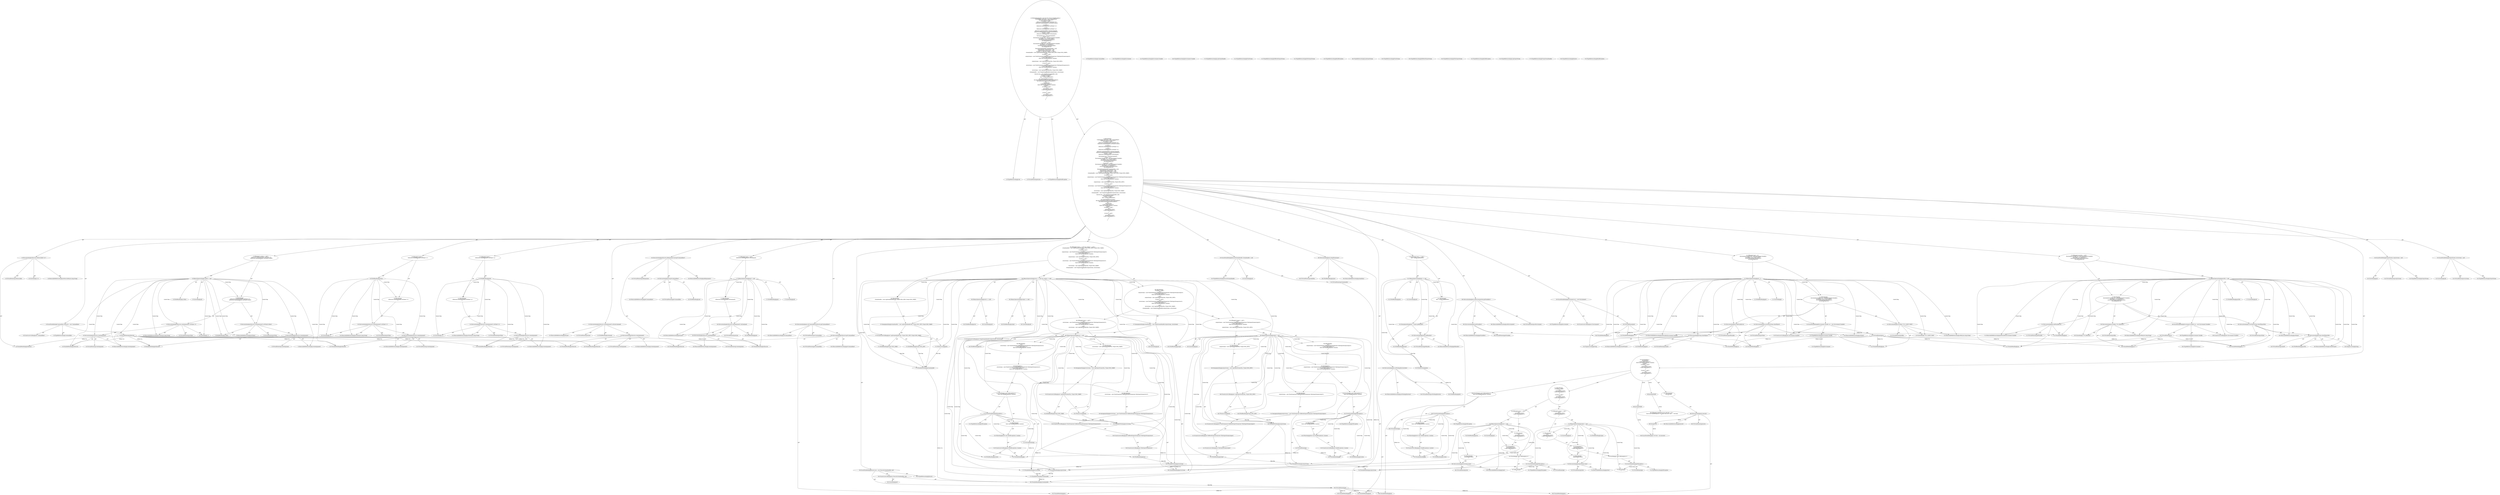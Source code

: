 digraph "execute#?" {
0 [label="2:CtTypeReferenceImpl@void" shape=ellipse]
1 [label="2:CtVirtualElement@execute" shape=ellipse]
2 [label="2:CtTypeReferenceImpl@BuildException" shape=ellipse]
3 [label="3:CtTypeReferenceImpl@Commandline" shape=ellipse]
4 [label="3:CtTypeReferenceImpl@Commandline" shape=ellipse]
5 [label="3:CtConstructorCallImpl@new Commandline()" shape=ellipse]
6 [label="3:CtVirtualElement@toExecute" shape=ellipse]
7 [label="3:CtLocalVariableImpl@Commandline toExecute = new Commandline()" shape=ellipse]
8 [label="4:CtExecutableReferenceImpl@setExecutable(java.lang.String)" shape=ellipse]
9 [label="4:CtVirtualElement@setExecutable" shape=ellipse]
10 [label="4:CtVariableReadImpl@toExecute" shape=ellipse]
11 [label="4:CtLiteralImpl@\"cvs\"" shape=ellipse]
12 [label="4:CtInvocationImpl@toExecute.setExecutable(\"cvs\")" shape=ellipse]
13 [label="5:CtFieldReadImpl@cvsRoot" shape=ellipse]
14 [label="5:CtLiteralImpl@null" shape=ellipse]
15 [label="5:CtBinaryOperatorImpl@cvsRoot != null" shape=ellipse]
16 [label="6:CtExecutableReferenceImpl@setValue(java.lang.String)" shape=ellipse]
17 [label="6:CtVirtualElement@setValue" shape=ellipse]
18 [label="6:CtExecutableReferenceImpl@createArgument()" shape=ellipse]
19 [label="6:CtVirtualElement@createArgument" shape=ellipse]
20 [label="6:CtVariableReadImpl@toExecute" shape=ellipse]
21 [label="6:CtInvocationImpl@toExecute.createArgument()" shape=ellipse]
22 [label="6:CtLiteralImpl@\"-d\"" shape=ellipse]
23 [label="6:CtInvocationImpl@toExecute.createArgument().setValue(\"-d\")" shape=ellipse]
24 [label="7:CtExecutableReferenceImpl@setValue()" shape=ellipse]
25 [label="7:CtVirtualElement@setValue" shape=ellipse]
26 [label="7:CtExecutableReferenceImpl@createArgument()" shape=ellipse]
27 [label="7:CtVirtualElement@createArgument" shape=ellipse]
28 [label="7:CtVariableReadImpl@toExecute" shape=ellipse]
29 [label="7:CtInvocationImpl@toExecute.createArgument()" shape=ellipse]
30 [label="7:CtFieldReadImpl@cvsRoot" shape=ellipse]
31 [label="7:CtInvocationImpl@toExecute.createArgument().setValue(cvsRoot)" shape=ellipse]
32 [label="5:CtBlockImpl@\{
    toExecute.createArgument().setValue(\"-d\");
    toExecute.createArgument().setValue(cvsRoot);
\}" shape=ellipse]
33 [label="5:CtIfImpl@if (cvsRoot != null) \{
    toExecute.createArgument().setValue(\"-d\");
    toExecute.createArgument().setValue(cvsRoot);
\}" shape=ellipse]
34 [label="9:CtFieldReadImpl@noexec" shape=ellipse]
35 [label="10:CtExecutableReferenceImpl@setValue(java.lang.String)" shape=ellipse]
36 [label="10:CtVirtualElement@setValue" shape=ellipse]
37 [label="10:CtExecutableReferenceImpl@createArgument()" shape=ellipse]
38 [label="10:CtVirtualElement@createArgument" shape=ellipse]
39 [label="10:CtVariableReadImpl@toExecute" shape=ellipse]
40 [label="10:CtInvocationImpl@toExecute.createArgument()" shape=ellipse]
41 [label="10:CtLiteralImpl@\"-n\"" shape=ellipse]
42 [label="10:CtInvocationImpl@toExecute.createArgument().setValue(\"-n\")" shape=ellipse]
43 [label="9:CtBlockImpl@\{
    toExecute.createArgument().setValue(\"-n\");
\}" shape=ellipse]
44 [label="9:CtIfImpl@if (noexec) \{
    toExecute.createArgument().setValue(\"-n\");
\}" shape=ellipse]
45 [label="12:CtFieldReadImpl@quiet" shape=ellipse]
46 [label="13:CtExecutableReferenceImpl@setValue(java.lang.String)" shape=ellipse]
47 [label="13:CtVirtualElement@setValue" shape=ellipse]
48 [label="13:CtExecutableReferenceImpl@createArgument()" shape=ellipse]
49 [label="13:CtVirtualElement@createArgument" shape=ellipse]
50 [label="13:CtVariableReadImpl@toExecute" shape=ellipse]
51 [label="13:CtInvocationImpl@toExecute.createArgument()" shape=ellipse]
52 [label="13:CtLiteralImpl@\"-q\"" shape=ellipse]
53 [label="13:CtInvocationImpl@toExecute.createArgument().setValue(\"-q\")" shape=ellipse]
54 [label="12:CtBlockImpl@\{
    toExecute.createArgument().setValue(\"-q\");
\}" shape=ellipse]
55 [label="12:CtIfImpl@if (quiet) \{
    toExecute.createArgument().setValue(\"-q\");
\}" shape=ellipse]
56 [label="15:CtExecutableReferenceImpl@setLine()" shape=ellipse]
57 [label="15:CtVirtualElement@setLine" shape=ellipse]
58 [label="15:CtExecutableReferenceImpl@createArgument()" shape=ellipse]
59 [label="15:CtVirtualElement@createArgument" shape=ellipse]
60 [label="15:CtVariableReadImpl@toExecute" shape=ellipse]
61 [label="15:CtInvocationImpl@toExecute.createArgument()" shape=ellipse]
62 [label="15:CtFieldReadImpl@command" shape=ellipse]
63 [label="15:CtInvocationImpl@toExecute.createArgument().setLine(command)" shape=ellipse]
64 [label="16:CtExecutableReferenceImpl@addArguments()" shape=ellipse]
65 [label="16:CtVirtualElement@addArguments" shape=ellipse]
66 [label="16:CtVariableReadImpl@toExecute" shape=ellipse]
67 [label="16:CtExecutableReferenceImpl@getCommandline()" shape=ellipse]
68 [label="16:CtVirtualElement@getCommandline" shape=ellipse]
69 [label="16:CtFieldReadImpl@cmd" shape=ellipse]
70 [label="16:CtInvocationImpl@cmd.getCommandline()" shape=ellipse]
71 [label="16:CtInvocationImpl@toExecute.addArguments(cmd.getCommandline())" shape=ellipse]
72 [label="17:CtFieldReadImpl@pack" shape=ellipse]
73 [label="17:CtLiteralImpl@null" shape=ellipse]
74 [label="17:CtBinaryOperatorImpl@pack != null" shape=ellipse]
75 [label="18:CtExecutableReferenceImpl@setLine()" shape=ellipse]
76 [label="18:CtVirtualElement@setLine" shape=ellipse]
77 [label="18:CtExecutableReferenceImpl@createArgument()" shape=ellipse]
78 [label="18:CtVirtualElement@createArgument" shape=ellipse]
79 [label="18:CtVariableReadImpl@toExecute" shape=ellipse]
80 [label="18:CtInvocationImpl@toExecute.createArgument()" shape=ellipse]
81 [label="18:CtFieldReadImpl@pack" shape=ellipse]
82 [label="18:CtInvocationImpl@toExecute.createArgument().setLine(pack)" shape=ellipse]
83 [label="17:CtBlockImpl@\{
    toExecute.createArgument().setLine(pack);
\}" shape=ellipse]
84 [label="17:CtIfImpl@if (pack != null) \{
    toExecute.createArgument().setLine(pack);
\}" shape=ellipse]
85 [label="20:CtTypeReferenceImpl@Environment" shape=ellipse]
86 [label="20:CtTypeReferenceImpl@Environment" shape=ellipse]
87 [label="20:CtConstructorCallImpl@new Environment()" shape=ellipse]
88 [label="20:CtVirtualElement@env" shape=ellipse]
89 [label="20:CtLocalVariableImpl@Environment env = new Environment()" shape=ellipse]
90 [label="21:CtFieldReadImpl@port" shape=ellipse]
91 [label="21:CtLiteralImpl@0" shape=ellipse]
92 [label="21:CtBinaryOperatorImpl@port > 0" shape=ellipse]
93 [label="22:CtTypeReferenceImpl@Environment.Variable" shape=ellipse]
94 [label="22:CtTypeReferenceImpl@Environment" shape=ellipse]
95 [label="22:CtTypeReferenceImpl@Environment.Variable" shape=ellipse]
96 [label="22:CtConstructorCallImpl@new Environment.Variable()" shape=ellipse]
97 [label="22:CtVirtualElement@var" shape=ellipse]
98 [label="22:CtLocalVariableImpl@Environment.Variable var = new Environment.Variable()" shape=ellipse]
99 [label="23:CtExecutableReferenceImpl@setKey(java.lang.String)" shape=ellipse]
100 [label="23:CtVirtualElement@setKey" shape=ellipse]
101 [label="23:CtVariableReadImpl@var" shape=ellipse]
102 [label="23:CtLiteralImpl@\"CVS_CLIENT_PORT\"" shape=ellipse]
103 [label="23:CtInvocationImpl@var.setKey(\"CVS_CLIENT_PORT\")" shape=ellipse]
104 [label="24:CtExecutableReferenceImpl@setValue()" shape=ellipse]
105 [label="24:CtVirtualElement@setValue" shape=ellipse]
106 [label="24:CtVariableReadImpl@var" shape=ellipse]
107 [label="24:CtExecutableReferenceImpl@valueOf(char[])" shape=ellipse]
108 [label="24:CtVirtualElement@valueOf" shape=ellipse]
109 [label="24:CtTypeAccessImpl@String" shape=ellipse]
110 [label="24:CtFieldReadImpl@port" shape=ellipse]
111 [label="24:CtInvocationImpl@String.valueOf(port)" shape=ellipse]
112 [label="24:CtInvocationImpl@var.setValue(String.valueOf(port))" shape=ellipse]
113 [label="25:CtExecutableReferenceImpl@addVariable(Environment.Variable)" shape=ellipse]
114 [label="25:CtVirtualElement@addVariable" shape=ellipse]
115 [label="25:CtVariableReadImpl@env" shape=ellipse]
116 [label="25:CtVariableReadImpl@var" shape=ellipse]
117 [label="25:CtInvocationImpl@env.addVariable(var)" shape=ellipse]
118 [label="21:CtBlockImpl@\{
    Environment.Variable var = new Environment.Variable();
    var.setKey(\"CVS_CLIENT_PORT\");
    var.setValue(String.valueOf(port));
    env.addVariable(var);
\}" shape=ellipse]
119 [label="21:CtIfImpl@if (port > 0) \{
    Environment.Variable var = new Environment.Variable();
    var.setKey(\"CVS_CLIENT_PORT\");
    var.setValue(String.valueOf(port));
    env.addVariable(var);
\}" shape=ellipse]
120 [label="27:CtFieldReadImpl@passFile" shape=ellipse]
121 [label="27:CtLiteralImpl@null" shape=ellipse]
122 [label="27:CtBinaryOperatorImpl@passFile != null" shape=ellipse]
123 [label="28:CtTypeReferenceImpl@Environment.Variable" shape=ellipse]
124 [label="28:CtTypeReferenceImpl@Environment" shape=ellipse]
125 [label="28:CtTypeReferenceImpl@Environment.Variable" shape=ellipse]
126 [label="28:CtConstructorCallImpl@new Environment.Variable()" shape=ellipse]
127 [label="28:CtVirtualElement@var" shape=ellipse]
128 [label="28:CtLocalVariableImpl@Environment.Variable var = new Environment.Variable()" shape=ellipse]
129 [label="29:CtExecutableReferenceImpl@setKey(java.lang.String)" shape=ellipse]
130 [label="29:CtVirtualElement@setKey" shape=ellipse]
131 [label="29:CtVariableReadImpl@var" shape=ellipse]
132 [label="29:CtLiteralImpl@\"CVS_PASSFILE\"" shape=ellipse]
133 [label="29:CtInvocationImpl@var.setKey(\"CVS_PASSFILE\")" shape=ellipse]
134 [label="30:CtExecutableReferenceImpl@setValue()" shape=ellipse]
135 [label="30:CtVirtualElement@setValue" shape=ellipse]
136 [label="30:CtVariableReadImpl@var" shape=ellipse]
137 [label="30:CtExecutableReferenceImpl@valueOf(char[])" shape=ellipse]
138 [label="30:CtVirtualElement@valueOf" shape=ellipse]
139 [label="30:CtTypeAccessImpl@String" shape=ellipse]
140 [label="30:CtFieldReadImpl@passFile" shape=ellipse]
141 [label="30:CtInvocationImpl@String.valueOf(passFile)" shape=ellipse]
142 [label="30:CtInvocationImpl@var.setValue(String.valueOf(passFile))" shape=ellipse]
143 [label="31:CtExecutableReferenceImpl@addVariable(Environment.Variable)" shape=ellipse]
144 [label="31:CtVirtualElement@addVariable" shape=ellipse]
145 [label="31:CtVariableReadImpl@env" shape=ellipse]
146 [label="31:CtVariableReadImpl@var" shape=ellipse]
147 [label="31:CtInvocationImpl@env.addVariable(var)" shape=ellipse]
148 [label="27:CtBlockImpl@\{
    Environment.Variable var = new Environment.Variable();
    var.setKey(\"CVS_PASSFILE\");
    var.setValue(String.valueOf(passFile));
    env.addVariable(var);
\}" shape=ellipse]
149 [label="27:CtIfImpl@if (passFile != null) \{
    Environment.Variable var = new Environment.Variable();
    var.setKey(\"CVS_PASSFILE\");
    var.setValue(String.valueOf(passFile));
    env.addVariable(var);
\}" shape=ellipse]
150 [label="33:CtTypeReferenceImpl@ExecuteStreamHandler" shape=ellipse]
151 [label="33:CtLiteralImpl@null" shape=ellipse]
152 [label="33:CtVirtualElement@streamhandler" shape=ellipse]
153 [label="33:CtLocalVariableImpl@ExecuteStreamHandler streamhandler = null" shape=ellipse]
154 [label="34:CtTypeReferenceImpl@OutputStream" shape=ellipse]
155 [label="34:CtLiteralImpl@null" shape=ellipse]
156 [label="34:CtVirtualElement@outputstream" shape=ellipse]
157 [label="34:CtLocalVariableImpl@OutputStream outputstream = null" shape=ellipse]
158 [label="35:CtTypeReferenceImpl@OutputStream" shape=ellipse]
159 [label="35:CtLiteralImpl@null" shape=ellipse]
160 [label="35:CtVirtualElement@errorstream" shape=ellipse]
161 [label="35:CtLocalVariableImpl@OutputStream errorstream = null" shape=ellipse]
162 [label="36:CtFieldReadImpl@error" shape=ellipse]
163 [label="36:CtLiteralImpl@null" shape=ellipse]
164 [label="36:CtBinaryOperatorImpl@(error == null)" shape=ellipse]
165 [label="36:CtFieldReadImpl@output" shape=ellipse]
166 [label="36:CtLiteralImpl@null" shape=ellipse]
167 [label="36:CtBinaryOperatorImpl@(output == null)" shape=ellipse]
168 [label="36:CtBinaryOperatorImpl@(error == null) && (output == null)" shape=ellipse]
169 [label="37:CtVariableWriteImpl@streamhandler" shape=ellipse]
170 [label="37:CtTypeReferenceImpl@LogStreamHandler" shape=ellipse]
171 [label="37:CtThisAccessImpl@this" shape=ellipse]
172 [label="37:CtFieldReadImpl@Project.MSG_INFO" shape=ellipse]
173 [label="37:CtFieldReadImpl@Project.MSG_WARN" shape=ellipse]
174 [label="37:CtConstructorCallImpl@new LogStreamHandler(this, Project.MSG_INFO, Project.MSG_WARN)" shape=ellipse]
175 [label="37:CtAssignmentImpl@streamhandler = new LogStreamHandler(this, Project.MSG_INFO, Project.MSG_WARN)" shape=ellipse]
176 [label="36:CtBlockImpl@\{
    streamhandler = new LogStreamHandler(this, Project.MSG_INFO, Project.MSG_WARN);
\}" shape=ellipse]
177 [label="39:CtFieldReadImpl@output" shape=ellipse]
178 [label="39:CtLiteralImpl@null" shape=ellipse]
179 [label="39:CtBinaryOperatorImpl@output != null" shape=ellipse]
180 [label="41:CtVariableWriteImpl@outputstream" shape=ellipse]
181 [label="41:CtTypeReferenceImpl@PrintStream" shape=ellipse]
182 [label="41:CtTypeReferenceImpl@BufferedOutputStream" shape=ellipse]
183 [label="41:CtTypeReferenceImpl@FileOutputStream" shape=ellipse]
184 [label="41:CtFieldReadImpl@output" shape=ellipse]
185 [label="41:CtConstructorCallImpl@new FileOutputStream(output)" shape=ellipse]
186 [label="41:CtConstructorCallImpl@new BufferedOutputStream(new FileOutputStream(output))" shape=ellipse]
187 [label="41:CtConstructorCallImpl@new PrintStream(new BufferedOutputStream(new FileOutputStream(output)))" shape=ellipse]
188 [label="41:CtAssignmentImpl@outputstream = new PrintStream(new BufferedOutputStream(new FileOutputStream(output)))" shape=ellipse]
189 [label="40:CtBlockImpl@\{
    outputstream = new PrintStream(new BufferedOutputStream(new FileOutputStream(output)));
\}" shape=ellipse]
190 [label="42:CtVirtualElement@e" shape=ellipse]
191 [label="42:CtTypeReferenceImpl@IOException" shape=ellipse]
192 [label="42:CtCatchVariableImpl@IOException e" shape=ellipse]
193 [label="43:CtTypeReferenceImpl@BuildException" shape=ellipse]
194 [label="43:CtVariableReadImpl@e" shape=ellipse]
195 [label="43:CtFieldReadImpl@location" shape=ellipse]
196 [label="43:CtConstructorCallImpl@new BuildException(e, location)" shape=ellipse]
197 [label="43:CtThrowImpl@throw new BuildException(e, location)" shape=ellipse]
198 [label="42:CtBlockImpl@\{
    throw new BuildException(e, location);
\}" shape=ellipse]
199 [label="42:CtCatchImpl@ catch (IOException e) \{
    throw new BuildException(e, location);
\}" shape=ellipse]
200 [label="40:CtTryImpl@try \{
    outputstream = new PrintStream(new BufferedOutputStream(new FileOutputStream(output)));
\} catch (IOException e) \{
    throw new BuildException(e, location);
\}" shape=ellipse]
201 [label="39:CtBlockImpl@\{
    try \{
        outputstream = new PrintStream(new BufferedOutputStream(new FileOutputStream(output)));
    \} catch (IOException e) \{
        throw new BuildException(e, location);
    \}
\}" shape=ellipse]
202 [label="46:CtVariableWriteImpl@outputstream" shape=ellipse]
203 [label="46:CtTypeReferenceImpl@LogOutputStream" shape=ellipse]
204 [label="46:CtThisAccessImpl@this" shape=ellipse]
205 [label="46:CtFieldReadImpl@Project.MSG_INFO" shape=ellipse]
206 [label="46:CtConstructorCallImpl@new LogOutputStream(this, Project.MSG_INFO)" shape=ellipse]
207 [label="46:CtAssignmentImpl@outputstream = new LogOutputStream(this, Project.MSG_INFO)" shape=ellipse]
208 [label="45:CtBlockImpl@\{
    outputstream = new LogOutputStream(this, Project.MSG_INFO);
\}" shape=ellipse]
209 [label="39:CtIfImpl@if (output != null) \{
    try \{
        outputstream = new PrintStream(new BufferedOutputStream(new FileOutputStream(output)));
    \} catch (IOException e) \{
        throw new BuildException(e, location);
    \}
\} else \{
    outputstream = new LogOutputStream(this, Project.MSG_INFO);
\}" shape=ellipse]
210 [label="48:CtFieldReadImpl@error" shape=ellipse]
211 [label="48:CtLiteralImpl@null" shape=ellipse]
212 [label="48:CtBinaryOperatorImpl@error != null" shape=ellipse]
213 [label="50:CtVariableWriteImpl@errorstream" shape=ellipse]
214 [label="50:CtTypeReferenceImpl@PrintStream" shape=ellipse]
215 [label="50:CtTypeReferenceImpl@BufferedOutputStream" shape=ellipse]
216 [label="50:CtTypeReferenceImpl@FileOutputStream" shape=ellipse]
217 [label="50:CtFieldReadImpl@error" shape=ellipse]
218 [label="50:CtConstructorCallImpl@new FileOutputStream(error)" shape=ellipse]
219 [label="50:CtConstructorCallImpl@new BufferedOutputStream(new FileOutputStream(error))" shape=ellipse]
220 [label="50:CtConstructorCallImpl@new PrintStream(new BufferedOutputStream(new FileOutputStream(error)))" shape=ellipse]
221 [label="50:CtAssignmentImpl@errorstream = new PrintStream(new BufferedOutputStream(new FileOutputStream(error)))" shape=ellipse]
222 [label="49:CtBlockImpl@\{
    errorstream = new PrintStream(new BufferedOutputStream(new FileOutputStream(error)));
\}" shape=ellipse]
223 [label="51:CtVirtualElement@e" shape=ellipse]
224 [label="51:CtTypeReferenceImpl@IOException" shape=ellipse]
225 [label="51:CtCatchVariableImpl@IOException e" shape=ellipse]
226 [label="52:CtTypeReferenceImpl@BuildException" shape=ellipse]
227 [label="52:CtVariableReadImpl@e" shape=ellipse]
228 [label="52:CtFieldReadImpl@location" shape=ellipse]
229 [label="52:CtConstructorCallImpl@new BuildException(e, location)" shape=ellipse]
230 [label="52:CtThrowImpl@throw new BuildException(e, location)" shape=ellipse]
231 [label="51:CtBlockImpl@\{
    throw new BuildException(e, location);
\}" shape=ellipse]
232 [label="51:CtCatchImpl@ catch (IOException e) \{
    throw new BuildException(e, location);
\}" shape=ellipse]
233 [label="49:CtTryImpl@try \{
    errorstream = new PrintStream(new BufferedOutputStream(new FileOutputStream(error)));
\} catch (IOException e) \{
    throw new BuildException(e, location);
\}" shape=ellipse]
234 [label="48:CtBlockImpl@\{
    try \{
        errorstream = new PrintStream(new BufferedOutputStream(new FileOutputStream(error)));
    \} catch (IOException e) \{
        throw new BuildException(e, location);
    \}
\}" shape=ellipse]
235 [label="55:CtVariableWriteImpl@errorstream" shape=ellipse]
236 [label="55:CtTypeReferenceImpl@LogOutputStream" shape=ellipse]
237 [label="55:CtThisAccessImpl@this" shape=ellipse]
238 [label="55:CtFieldReadImpl@Project.MSG_WARN" shape=ellipse]
239 [label="55:CtConstructorCallImpl@new LogOutputStream(this, Project.MSG_WARN)" shape=ellipse]
240 [label="55:CtAssignmentImpl@errorstream = new LogOutputStream(this, Project.MSG_WARN)" shape=ellipse]
241 [label="54:CtBlockImpl@\{
    errorstream = new LogOutputStream(this, Project.MSG_WARN);
\}" shape=ellipse]
242 [label="48:CtIfImpl@if (error != null) \{
    try \{
        errorstream = new PrintStream(new BufferedOutputStream(new FileOutputStream(error)));
    \} catch (IOException e) \{
        throw new BuildException(e, location);
    \}
\} else \{
    errorstream = new LogOutputStream(this, Project.MSG_WARN);
\}" shape=ellipse]
243 [label="57:CtVariableWriteImpl@streamhandler" shape=ellipse]
244 [label="57:CtTypeReferenceImpl@PumpStreamHandler" shape=ellipse]
245 [label="57:CtVariableReadImpl@outputstream" shape=ellipse]
246 [label="57:CtVariableReadImpl@errorstream" shape=ellipse]
247 [label="57:CtConstructorCallImpl@new PumpStreamHandler(outputstream, errorstream)" shape=ellipse]
248 [label="57:CtAssignmentImpl@streamhandler = new PumpStreamHandler(outputstream, errorstream)" shape=ellipse]
249 [label="38:CtBlockImpl@\{
    if (output != null) \{
        try \{
            outputstream = new PrintStream(new BufferedOutputStream(new FileOutputStream(output)));
        \} catch (IOException e) \{
            throw new BuildException(e, location);
        \}
    \} else \{
        outputstream = new LogOutputStream(this, Project.MSG_INFO);
    \}
    if (error != null) \{
        try \{
            errorstream = new PrintStream(new BufferedOutputStream(new FileOutputStream(error)));
        \} catch (IOException e) \{
            throw new BuildException(e, location);
        \}
    \} else \{
        errorstream = new LogOutputStream(this, Project.MSG_WARN);
    \}
    streamhandler = new PumpStreamHandler(outputstream, errorstream);
\}" shape=ellipse]
250 [label="36:CtIfImpl@if ((error == null) && (output == null)) \{
    streamhandler = new LogStreamHandler(this, Project.MSG_INFO, Project.MSG_WARN);
\} else \{
    if (output != null) \{
        try \{
            outputstream = new PrintStream(new BufferedOutputStream(new FileOutputStream(output)));
        \} catch (IOException e) \{
            throw new BuildException(e, location);
        \}
    \} else \{
        outputstream = new LogOutputStream(this, Project.MSG_INFO);
    \}
    if (error != null) \{
        try \{
            errorstream = new PrintStream(new BufferedOutputStream(new FileOutputStream(error)));
        \} catch (IOException e) \{
            throw new BuildException(e, location);
        \}
    \} else \{
        errorstream = new LogOutputStream(this, Project.MSG_WARN);
    \}
    streamhandler = new PumpStreamHandler(outputstream, errorstream);
\}" shape=ellipse]
251 [label="59:CtTypeReferenceImpl@Execute" shape=ellipse]
252 [label="59:CtTypeReferenceImpl@Execute" shape=ellipse]
253 [label="59:CtVariableReadImpl@streamhandler" shape=ellipse]
254 [label="59:CtLiteralImpl@null" shape=ellipse]
255 [label="59:CtConstructorCallImpl@new Execute(streamhandler, null)" shape=ellipse]
256 [label="59:CtVirtualElement@exe" shape=ellipse]
257 [label="59:CtLocalVariableImpl@Execute exe = new Execute(streamhandler, null)" shape=ellipse]
258 [label="60:CtExecutableReferenceImpl@setAntRun()" shape=ellipse]
259 [label="60:CtVirtualElement@setAntRun" shape=ellipse]
260 [label="60:CtVariableReadImpl@exe" shape=ellipse]
261 [label="60:CtFieldReadImpl@project" shape=ellipse]
262 [label="60:CtInvocationImpl@exe.setAntRun(project)" shape=ellipse]
263 [label="61:CtFieldReadImpl@dest" shape=ellipse]
264 [label="61:CtLiteralImpl@null" shape=ellipse]
265 [label="61:CtBinaryOperatorImpl@dest == null" shape=ellipse]
266 [label="62:CtFieldWriteImpl@dest" shape=ellipse]
267 [label="62:CtExecutableReferenceImpl@getBaseDir()" shape=ellipse]
268 [label="62:CtVirtualElement@getBaseDir" shape=ellipse]
269 [label="62:CtFieldReadImpl@project" shape=ellipse]
270 [label="62:CtInvocationImpl@project.getBaseDir()" shape=ellipse]
271 [label="62:CtAssignmentImpl@dest = project.getBaseDir()" shape=ellipse]
272 [label="61:CtBlockImpl@\{
    dest = project.getBaseDir();
\}" shape=ellipse]
273 [label="61:CtIfImpl@if (dest == null) \{
    dest = project.getBaseDir();
\}" shape=ellipse]
274 [label="64:CtExecutableReferenceImpl@setWorkingDirectory()" shape=ellipse]
275 [label="64:CtVirtualElement@setWorkingDirectory" shape=ellipse]
276 [label="64:CtVariableReadImpl@exe" shape=ellipse]
277 [label="64:CtFieldReadImpl@dest" shape=ellipse]
278 [label="64:CtInvocationImpl@exe.setWorkingDirectory(dest)" shape=ellipse]
279 [label="65:CtExecutableReferenceImpl@setCommandline()" shape=ellipse]
280 [label="65:CtVirtualElement@setCommandline" shape=ellipse]
281 [label="65:CtVariableReadImpl@exe" shape=ellipse]
282 [label="65:CtExecutableReferenceImpl@getCommandline()" shape=ellipse]
283 [label="65:CtVirtualElement@getCommandline" shape=ellipse]
284 [label="65:CtVariableReadImpl@toExecute" shape=ellipse]
285 [label="65:CtInvocationImpl@toExecute.getCommandline()" shape=ellipse]
286 [label="65:CtInvocationImpl@exe.setCommandline(toExecute.getCommandline())" shape=ellipse]
287 [label="66:CtExecutableReferenceImpl@setEnvironment()" shape=ellipse]
288 [label="66:CtVirtualElement@setEnvironment" shape=ellipse]
289 [label="66:CtVariableReadImpl@exe" shape=ellipse]
290 [label="66:CtExecutableReferenceImpl@getVariables()" shape=ellipse]
291 [label="66:CtVirtualElement@getVariables" shape=ellipse]
292 [label="66:CtVariableReadImpl@env" shape=ellipse]
293 [label="66:CtInvocationImpl@env.getVariables()" shape=ellipse]
294 [label="66:CtInvocationImpl@exe.setEnvironment(env.getVariables())" shape=ellipse]
295 [label="68:CtExecutableReferenceImpl@execute()" shape=ellipse]
296 [label="68:CtVirtualElement@execute" shape=ellipse]
297 [label="68:CtVariableReadImpl@exe" shape=ellipse]
298 [label="68:CtInvocationImpl@exe.execute()" shape=ellipse]
299 [label="67:CtBlockImpl@\{
    exe.execute();
\}" shape=ellipse]
300 [label="69:CtVirtualElement@e" shape=ellipse]
301 [label="69:CtTypeReferenceImpl@IOException" shape=ellipse]
302 [label="69:CtCatchVariableImpl@IOException e" shape=ellipse]
303 [label="70:CtTypeReferenceImpl@BuildException" shape=ellipse]
304 [label="70:CtVariableReadImpl@e" shape=ellipse]
305 [label="70:CtFieldReadImpl@location" shape=ellipse]
306 [label="70:CtConstructorCallImpl@new BuildException(e, location)" shape=ellipse]
307 [label="70:CtThrowImpl@throw new BuildException(e, location)" shape=ellipse]
308 [label="69:CtBlockImpl@\{
    throw new BuildException(e, location);
\}" shape=ellipse]
309 [label="69:CtCatchImpl@ catch (IOException e) \{
    throw new BuildException(e, location);
\}" shape=ellipse]
310 [label="72:CtFieldReadImpl@output" shape=ellipse]
311 [label="72:CtLiteralImpl@null" shape=ellipse]
312 [label="72:CtBinaryOperatorImpl@output != null" shape=ellipse]
313 [label="74:CtExecutableReferenceImpl@close()" shape=ellipse]
314 [label="74:CtVirtualElement@close" shape=ellipse]
315 [label="74:CtVariableReadImpl@outputstream" shape=ellipse]
316 [label="74:CtInvocationImpl@outputstream.close()" shape=ellipse]
317 [label="73:CtBlockImpl@\{
    outputstream.close();
\}" shape=ellipse]
318 [label="75:CtVirtualElement@e" shape=ellipse]
319 [label="75:CtTypeReferenceImpl@IOException" shape=ellipse]
320 [label="75:CtCatchVariableImpl@IOException e" shape=ellipse]
321 [label="75:CtBlockImpl@\{
\}" shape=ellipse]
322 [label="75:CtCatchImpl@ catch (IOException e) \{
\}" shape=ellipse]
323 [label="73:CtTryImpl@try \{
    outputstream.close();
\} catch (IOException e) \{
\}" shape=ellipse]
324 [label="72:CtBlockImpl@\{
    try \{
        outputstream.close();
    \} catch (IOException e) \{
    \}
\}" shape=ellipse]
325 [label="72:CtIfImpl@if (output != null) \{
    try \{
        outputstream.close();
    \} catch (IOException e) \{
    \}
\}" shape=ellipse]
326 [label="78:CtFieldReadImpl@error" shape=ellipse]
327 [label="78:CtLiteralImpl@null" shape=ellipse]
328 [label="78:CtBinaryOperatorImpl@error != null" shape=ellipse]
329 [label="80:CtExecutableReferenceImpl@close()" shape=ellipse]
330 [label="80:CtVirtualElement@close" shape=ellipse]
331 [label="80:CtVariableReadImpl@errorstream" shape=ellipse]
332 [label="80:CtInvocationImpl@errorstream.close()" shape=ellipse]
333 [label="79:CtBlockImpl@\{
    errorstream.close();
\}" shape=ellipse]
334 [label="81:CtVirtualElement@e" shape=ellipse]
335 [label="81:CtTypeReferenceImpl@IOException" shape=ellipse]
336 [label="81:CtCatchVariableImpl@IOException e" shape=ellipse]
337 [label="81:CtBlockImpl@\{
\}" shape=ellipse]
338 [label="81:CtCatchImpl@ catch (IOException e) \{
\}" shape=ellipse]
339 [label="79:CtTryImpl@try \{
    errorstream.close();
\} catch (IOException e) \{
\}" shape=ellipse]
340 [label="78:CtBlockImpl@\{
    try \{
        errorstream.close();
    \} catch (IOException e) \{
    \}
\}" shape=ellipse]
341 [label="78:CtIfImpl@if (error != null) \{
    try \{
        errorstream.close();
    \} catch (IOException e) \{
    \}
\}" shape=ellipse]
342 [label="71:CtBlockImpl@\{
    if (output != null) \{
        try \{
            outputstream.close();
        \} catch (IOException e) \{
        \}
    \}
    if (error != null) \{
        try \{
            errorstream.close();
        \} catch (IOException e) \{
        \}
    \}
\}" shape=ellipse]
343 [label="67:CtTryImpl@try \{
    exe.execute();
\} catch (IOException e) \{
    throw new BuildException(e, location);
\} finally \{
    if (output != null) \{
        try \{
            outputstream.close();
        \} catch (IOException e) \{
        \}
    \}
    if (error != null) \{
        try \{
            errorstream.close();
        \} catch (IOException e) \{
        \}
    \}
\}" shape=ellipse]
344 [label="2:CtBlockImpl@\{
    Commandline toExecute = new Commandline();
    toExecute.setExecutable(\"cvs\");
    if (cvsRoot != null) \{
        toExecute.createArgument().setValue(\"-d\");
        toExecute.createArgument().setValue(cvsRoot);
    \}
    if (noexec) \{
        toExecute.createArgument().setValue(\"-n\");
    \}
    if (quiet) \{
        toExecute.createArgument().setValue(\"-q\");
    \}
    toExecute.createArgument().setLine(command);
    toExecute.addArguments(cmd.getCommandline());
    if (pack != null) \{
        toExecute.createArgument().setLine(pack);
    \}
    Environment env = new Environment();
    if (port > 0) \{
        Environment.Variable var = new Environment.Variable();
        var.setKey(\"CVS_CLIENT_PORT\");
        var.setValue(String.valueOf(port));
        env.addVariable(var);
    \}
    if (passFile != null) \{
        Environment.Variable var = new Environment.Variable();
        var.setKey(\"CVS_PASSFILE\");
        var.setValue(String.valueOf(passFile));
        env.addVariable(var);
    \}
    ExecuteStreamHandler streamhandler = null;
    OutputStream outputstream = null;
    OutputStream errorstream = null;
    if ((error == null) && (output == null)) \{
        streamhandler = new LogStreamHandler(this, Project.MSG_INFO, Project.MSG_WARN);
    \} else \{
        if (output != null) \{
            try \{
                outputstream = new PrintStream(new BufferedOutputStream(new FileOutputStream(output)));
            \} catch (IOException e) \{
                throw new BuildException(e, location);
            \}
        \} else \{
            outputstream = new LogOutputStream(this, Project.MSG_INFO);
        \}
        if (error != null) \{
            try \{
                errorstream = new PrintStream(new BufferedOutputStream(new FileOutputStream(error)));
            \} catch (IOException e) \{
                throw new BuildException(e, location);
            \}
        \} else \{
            errorstream = new LogOutputStream(this, Project.MSG_WARN);
        \}
        streamhandler = new PumpStreamHandler(outputstream, errorstream);
    \}
    Execute exe = new Execute(streamhandler, null);
    exe.setAntRun(project);
    if (dest == null) \{
        dest = project.getBaseDir();
    \}
    exe.setWorkingDirectory(dest);
    exe.setCommandline(toExecute.getCommandline());
    exe.setEnvironment(env.getVariables());
    try \{
        exe.execute();
    \} catch (IOException e) \{
        throw new BuildException(e, location);
    \} finally \{
        if (output != null) \{
            try \{
                outputstream.close();
            \} catch (IOException e) \{
            \}
        \}
        if (error != null) \{
            try \{
                errorstream.close();
            \} catch (IOException e) \{
            \}
        \}
    \}
\}" shape=ellipse]
345 [label="2:CtMethodImpl@public void execute() throws BuildException \{
    Commandline toExecute = new Commandline();
    toExecute.setExecutable(\"cvs\");
    if (cvsRoot != null) \{
        toExecute.createArgument().setValue(\"-d\");
        toExecute.createArgument().setValue(cvsRoot);
    \}
    if (noexec) \{
        toExecute.createArgument().setValue(\"-n\");
    \}
    if (quiet) \{
        toExecute.createArgument().setValue(\"-q\");
    \}
    toExecute.createArgument().setLine(command);
    toExecute.addArguments(cmd.getCommandline());
    if (pack != null) \{
        toExecute.createArgument().setLine(pack);
    \}
    Environment env = new Environment();
    if (port > 0) \{
        Environment.Variable var = new Environment.Variable();
        var.setKey(\"CVS_CLIENT_PORT\");
        var.setValue(String.valueOf(port));
        env.addVariable(var);
    \}
    if (passFile != null) \{
        Environment.Variable var = new Environment.Variable();
        var.setKey(\"CVS_PASSFILE\");
        var.setValue(String.valueOf(passFile));
        env.addVariable(var);
    \}
    ExecuteStreamHandler streamhandler = null;
    OutputStream outputstream = null;
    OutputStream errorstream = null;
    if ((error == null) && (output == null)) \{
        streamhandler = new LogStreamHandler(this, Project.MSG_INFO, Project.MSG_WARN);
    \} else \{
        if (output != null) \{
            try \{
                outputstream = new PrintStream(new BufferedOutputStream(new FileOutputStream(output)));
            \} catch (IOException e) \{
                throw new BuildException(e, location);
            \}
        \} else \{
            outputstream = new LogOutputStream(this, Project.MSG_INFO);
        \}
        if (error != null) \{
            try \{
                errorstream = new PrintStream(new BufferedOutputStream(new FileOutputStream(error)));
            \} catch (IOException e) \{
                throw new BuildException(e, location);
            \}
        \} else \{
            errorstream = new LogOutputStream(this, Project.MSG_WARN);
        \}
        streamhandler = new PumpStreamHandler(outputstream, errorstream);
    \}
    Execute exe = new Execute(streamhandler, null);
    exe.setAntRun(project);
    if (dest == null) \{
        dest = project.getBaseDir();
    \}
    exe.setWorkingDirectory(dest);
    exe.setCommandline(toExecute.getCommandline());
    exe.setEnvironment(env.getVariables());
    try \{
        exe.execute();
    \} catch (IOException e) \{
        throw new BuildException(e, location);
    \} finally \{
        if (output != null) \{
            try \{
                outputstream.close();
            \} catch (IOException e) \{
            \}
        \}
        if (error != null) \{
            try \{
                errorstream.close();
            \} catch (IOException e) \{
            \}
        \}
    \}
\}" shape=ellipse]
346 [label="68:Insert@INSERT" shape=ellipse]
347 [label="68:CtLocalVariableImpl@int retCode = exe.execute()" shape=ellipse]
348 [label="69:Insert@INSERT" shape=ellipse]
349 [label="69:CtIfImpl@if (failOnError && (retCode != 0)) \{
    throw new BuildException(\"cvs exited with error code \" + retCode);
\}" shape=ellipse]
350 [label="68:Move@MOVE" shape=ellipse]
6 -> 10 [label="Define-Use"];
6 -> 20 [label="Define-Use"];
6 -> 28 [label="Define-Use"];
6 -> 39 [label="Define-Use"];
6 -> 50 [label="Define-Use"];
6 -> 60 [label="Define-Use"];
6 -> 66 [label="Define-Use"];
6 -> 79 [label="Define-Use"];
6 -> 284 [label="Define-Use"];
7 -> 6 [label="AST"];
7 -> 3 [label="AST"];
7 -> 5 [label="AST"];
12 -> 9 [label="AST"];
12 -> 10 [label="AST"];
12 -> 8 [label="AST"];
12 -> 11 [label="AST"];
15 -> 13 [label="AST"];
15 -> 14 [label="AST"];
15 -> 32 [label="Control Dep"];
15 -> 23 [label="Control Dep"];
15 -> 16 [label="Control Dep"];
15 -> 21 [label="Control Dep"];
15 -> 18 [label="Control Dep"];
15 -> 20 [label="Control Dep"];
15 -> 22 [label="Control Dep"];
15 -> 31 [label="Control Dep"];
15 -> 24 [label="Control Dep"];
15 -> 29 [label="Control Dep"];
15 -> 26 [label="Control Dep"];
15 -> 28 [label="Control Dep"];
15 -> 30 [label="Control Dep"];
21 -> 19 [label="AST"];
21 -> 20 [label="AST"];
21 -> 18 [label="AST"];
23 -> 17 [label="AST"];
23 -> 21 [label="AST"];
23 -> 16 [label="AST"];
23 -> 22 [label="AST"];
29 -> 27 [label="AST"];
29 -> 28 [label="AST"];
29 -> 26 [label="AST"];
31 -> 25 [label="AST"];
31 -> 29 [label="AST"];
31 -> 24 [label="AST"];
31 -> 30 [label="AST"];
32 -> 23 [label="AST"];
32 -> 31 [label="AST"];
33 -> 15 [label="AST"];
33 -> 32 [label="AST"];
34 -> 43 [label="Control Dep"];
34 -> 42 [label="Control Dep"];
34 -> 35 [label="Control Dep"];
34 -> 40 [label="Control Dep"];
34 -> 37 [label="Control Dep"];
34 -> 39 [label="Control Dep"];
34 -> 41 [label="Control Dep"];
40 -> 38 [label="AST"];
40 -> 39 [label="AST"];
40 -> 37 [label="AST"];
42 -> 36 [label="AST"];
42 -> 40 [label="AST"];
42 -> 35 [label="AST"];
42 -> 41 [label="AST"];
43 -> 42 [label="AST"];
44 -> 34 [label="AST"];
44 -> 43 [label="AST"];
45 -> 54 [label="Control Dep"];
45 -> 53 [label="Control Dep"];
45 -> 46 [label="Control Dep"];
45 -> 51 [label="Control Dep"];
45 -> 48 [label="Control Dep"];
45 -> 50 [label="Control Dep"];
45 -> 52 [label="Control Dep"];
51 -> 49 [label="AST"];
51 -> 50 [label="AST"];
51 -> 48 [label="AST"];
53 -> 47 [label="AST"];
53 -> 51 [label="AST"];
53 -> 46 [label="AST"];
53 -> 52 [label="AST"];
54 -> 53 [label="AST"];
55 -> 45 [label="AST"];
55 -> 54 [label="AST"];
61 -> 59 [label="AST"];
61 -> 60 [label="AST"];
61 -> 58 [label="AST"];
63 -> 57 [label="AST"];
63 -> 61 [label="AST"];
63 -> 56 [label="AST"];
63 -> 62 [label="AST"];
70 -> 68 [label="AST"];
70 -> 69 [label="AST"];
70 -> 67 [label="AST"];
71 -> 65 [label="AST"];
71 -> 66 [label="AST"];
71 -> 64 [label="AST"];
71 -> 70 [label="AST"];
74 -> 72 [label="AST"];
74 -> 73 [label="AST"];
74 -> 83 [label="Control Dep"];
74 -> 82 [label="Control Dep"];
74 -> 75 [label="Control Dep"];
74 -> 80 [label="Control Dep"];
74 -> 77 [label="Control Dep"];
74 -> 79 [label="Control Dep"];
74 -> 81 [label="Control Dep"];
80 -> 78 [label="AST"];
80 -> 79 [label="AST"];
80 -> 77 [label="AST"];
82 -> 76 [label="AST"];
82 -> 80 [label="AST"];
82 -> 75 [label="AST"];
82 -> 81 [label="AST"];
83 -> 82 [label="AST"];
84 -> 74 [label="AST"];
84 -> 83 [label="AST"];
88 -> 115 [label="Define-Use"];
88 -> 145 [label="Define-Use"];
88 -> 292 [label="Define-Use"];
89 -> 88 [label="AST"];
89 -> 85 [label="AST"];
89 -> 87 [label="AST"];
92 -> 90 [label="AST"];
92 -> 91 [label="AST"];
92 -> 118 [label="Control Dep"];
92 -> 98 [label="Control Dep"];
92 -> 96 [label="Control Dep"];
92 -> 103 [label="Control Dep"];
92 -> 99 [label="Control Dep"];
92 -> 101 [label="Control Dep"];
92 -> 102 [label="Control Dep"];
92 -> 112 [label="Control Dep"];
92 -> 104 [label="Control Dep"];
92 -> 106 [label="Control Dep"];
92 -> 111 [label="Control Dep"];
92 -> 107 [label="Control Dep"];
92 -> 109 [label="Control Dep"];
92 -> 110 [label="Control Dep"];
92 -> 117 [label="Control Dep"];
92 -> 113 [label="Control Dep"];
92 -> 115 [label="Control Dep"];
92 -> 116 [label="Control Dep"];
93 -> 94 [label="AST"];
97 -> 101 [label="Define-Use"];
97 -> 106 [label="Define-Use"];
97 -> 116 [label="Define-Use"];
97 -> 131 [label="Define-Use"];
97 -> 136 [label="Define-Use"];
97 -> 146 [label="Define-Use"];
98 -> 97 [label="AST"];
98 -> 93 [label="AST"];
98 -> 96 [label="AST"];
103 -> 100 [label="AST"];
103 -> 101 [label="AST"];
103 -> 99 [label="AST"];
103 -> 102 [label="AST"];
111 -> 108 [label="AST"];
111 -> 109 [label="AST"];
111 -> 107 [label="AST"];
111 -> 110 [label="AST"];
112 -> 105 [label="AST"];
112 -> 106 [label="AST"];
112 -> 104 [label="AST"];
112 -> 111 [label="AST"];
117 -> 114 [label="AST"];
117 -> 115 [label="AST"];
117 -> 113 [label="AST"];
117 -> 116 [label="AST"];
118 -> 98 [label="AST"];
118 -> 103 [label="AST"];
118 -> 112 [label="AST"];
118 -> 117 [label="AST"];
119 -> 92 [label="AST"];
119 -> 118 [label="AST"];
122 -> 120 [label="AST"];
122 -> 121 [label="AST"];
122 -> 148 [label="Control Dep"];
122 -> 128 [label="Control Dep"];
122 -> 126 [label="Control Dep"];
122 -> 133 [label="Control Dep"];
122 -> 129 [label="Control Dep"];
122 -> 131 [label="Control Dep"];
122 -> 132 [label="Control Dep"];
122 -> 142 [label="Control Dep"];
122 -> 134 [label="Control Dep"];
122 -> 136 [label="Control Dep"];
122 -> 141 [label="Control Dep"];
122 -> 137 [label="Control Dep"];
122 -> 139 [label="Control Dep"];
122 -> 140 [label="Control Dep"];
122 -> 147 [label="Control Dep"];
122 -> 143 [label="Control Dep"];
122 -> 145 [label="Control Dep"];
122 -> 146 [label="Control Dep"];
123 -> 124 [label="AST"];
127 -> 131 [label="Define-Use"];
127 -> 136 [label="Define-Use"];
127 -> 146 [label="Define-Use"];
128 -> 127 [label="AST"];
128 -> 123 [label="AST"];
128 -> 126 [label="AST"];
133 -> 130 [label="AST"];
133 -> 131 [label="AST"];
133 -> 129 [label="AST"];
133 -> 132 [label="AST"];
141 -> 138 [label="AST"];
141 -> 139 [label="AST"];
141 -> 137 [label="AST"];
141 -> 140 [label="AST"];
142 -> 135 [label="AST"];
142 -> 136 [label="AST"];
142 -> 134 [label="AST"];
142 -> 141 [label="AST"];
147 -> 144 [label="AST"];
147 -> 145 [label="AST"];
147 -> 143 [label="AST"];
147 -> 146 [label="AST"];
148 -> 128 [label="AST"];
148 -> 133 [label="AST"];
148 -> 142 [label="AST"];
148 -> 147 [label="AST"];
149 -> 122 [label="AST"];
149 -> 148 [label="AST"];
152 -> 253 [label="Define-Use"];
153 -> 152 [label="AST"];
153 -> 150 [label="AST"];
153 -> 151 [label="AST"];
157 -> 156 [label="AST"];
157 -> 154 [label="AST"];
157 -> 155 [label="AST"];
161 -> 160 [label="AST"];
161 -> 158 [label="AST"];
161 -> 159 [label="AST"];
164 -> 162 [label="AST"];
164 -> 163 [label="AST"];
167 -> 165 [label="AST"];
167 -> 166 [label="AST"];
168 -> 164 [label="AST"];
168 -> 167 [label="AST"];
168 -> 176 [label="Control Dep"];
168 -> 175 [label="Control Dep"];
168 -> 169 [label="Control Dep"];
168 -> 174 [label="Control Dep"];
168 -> 171 [label="Control Dep"];
168 -> 172 [label="Control Dep"];
168 -> 173 [label="Control Dep"];
168 -> 249 [label="Control Dep"];
168 -> 209 [label="Control Dep"];
168 -> 179 [label="Control Dep"];
168 -> 177 [label="Control Dep"];
168 -> 178 [label="Control Dep"];
168 -> 242 [label="Control Dep"];
168 -> 212 [label="Control Dep"];
168 -> 210 [label="Control Dep"];
168 -> 211 [label="Control Dep"];
168 -> 248 [label="Control Dep"];
168 -> 243 [label="Control Dep"];
168 -> 247 [label="Control Dep"];
168 -> 245 [label="Control Dep"];
168 -> 246 [label="Control Dep"];
169 -> 253 [label="Define-Use"];
171 -> 169 [label="Data Dep"];
172 -> 169 [label="Data Dep"];
173 -> 169 [label="Data Dep"];
174 -> 171 [label="AST"];
174 -> 172 [label="AST"];
174 -> 173 [label="AST"];
175 -> 169 [label="AST"];
175 -> 174 [label="AST"];
176 -> 175 [label="AST"];
179 -> 177 [label="AST"];
179 -> 178 [label="AST"];
179 -> 201 [label="Control Dep"];
179 -> 200 [label="Control Dep"];
179 -> 189 [label="Control Dep"];
179 -> 188 [label="Control Dep"];
179 -> 180 [label="Control Dep"];
179 -> 187 [label="Control Dep"];
179 -> 186 [label="Control Dep"];
179 -> 185 [label="Control Dep"];
179 -> 184 [label="Control Dep"];
179 -> 199 [label="Control Dep"];
179 -> 192 [label="Control Dep"];
179 -> 208 [label="Control Dep"];
179 -> 207 [label="Control Dep"];
179 -> 202 [label="Control Dep"];
179 -> 206 [label="Control Dep"];
179 -> 204 [label="Control Dep"];
179 -> 205 [label="Control Dep"];
180 -> 245 [label="Define-Use"];
180 -> 315 [label="Define-Use"];
184 -> 180 [label="Data Dep"];
185 -> 184 [label="AST"];
186 -> 185 [label="AST"];
187 -> 186 [label="AST"];
188 -> 180 [label="AST"];
188 -> 187 [label="AST"];
189 -> 188 [label="AST"];
190 -> 194 [label="Define-Use"];
190 -> 227 [label="Define-Use"];
192 -> 190 [label="AST"];
192 -> 191 [label="AST"];
192 -> 198 [label="Control Dep"];
192 -> 197 [label="Control Dep"];
192 -> 196 [label="Control Dep"];
192 -> 194 [label="Control Dep"];
192 -> 195 [label="Control Dep"];
196 -> 194 [label="AST"];
196 -> 195 [label="AST"];
197 -> 196 [label="AST"];
198 -> 197 [label="AST"];
199 -> 192 [label="AST"];
199 -> 198 [label="AST"];
200 -> 189 [label="AST"];
200 -> 199 [label="AST"];
201 -> 200 [label="AST"];
202 -> 245 [label="Define-Use"];
202 -> 315 [label="Define-Use"];
204 -> 202 [label="Data Dep"];
205 -> 202 [label="Data Dep"];
206 -> 204 [label="AST"];
206 -> 205 [label="AST"];
207 -> 202 [label="AST"];
207 -> 206 [label="AST"];
208 -> 207 [label="AST"];
209 -> 179 [label="AST"];
209 -> 201 [label="AST"];
209 -> 208 [label="AST"];
212 -> 210 [label="AST"];
212 -> 211 [label="AST"];
212 -> 234 [label="Control Dep"];
212 -> 233 [label="Control Dep"];
212 -> 222 [label="Control Dep"];
212 -> 221 [label="Control Dep"];
212 -> 213 [label="Control Dep"];
212 -> 220 [label="Control Dep"];
212 -> 219 [label="Control Dep"];
212 -> 218 [label="Control Dep"];
212 -> 217 [label="Control Dep"];
212 -> 232 [label="Control Dep"];
212 -> 225 [label="Control Dep"];
212 -> 241 [label="Control Dep"];
212 -> 240 [label="Control Dep"];
212 -> 235 [label="Control Dep"];
212 -> 239 [label="Control Dep"];
212 -> 237 [label="Control Dep"];
212 -> 238 [label="Control Dep"];
213 -> 246 [label="Define-Use"];
213 -> 331 [label="Define-Use"];
217 -> 213 [label="Data Dep"];
218 -> 217 [label="AST"];
219 -> 218 [label="AST"];
220 -> 219 [label="AST"];
221 -> 213 [label="AST"];
221 -> 220 [label="AST"];
222 -> 221 [label="AST"];
223 -> 227 [label="Define-Use"];
225 -> 223 [label="AST"];
225 -> 224 [label="AST"];
225 -> 231 [label="Control Dep"];
225 -> 230 [label="Control Dep"];
225 -> 229 [label="Control Dep"];
225 -> 227 [label="Control Dep"];
225 -> 228 [label="Control Dep"];
229 -> 227 [label="AST"];
229 -> 228 [label="AST"];
230 -> 229 [label="AST"];
231 -> 230 [label="AST"];
232 -> 225 [label="AST"];
232 -> 231 [label="AST"];
233 -> 222 [label="AST"];
233 -> 232 [label="AST"];
234 -> 233 [label="AST"];
235 -> 246 [label="Define-Use"];
235 -> 331 [label="Define-Use"];
237 -> 235 [label="Data Dep"];
238 -> 235 [label="Data Dep"];
239 -> 237 [label="AST"];
239 -> 238 [label="AST"];
240 -> 235 [label="AST"];
240 -> 239 [label="AST"];
241 -> 240 [label="AST"];
242 -> 212 [label="AST"];
242 -> 234 [label="AST"];
242 -> 241 [label="AST"];
243 -> 253 [label="Define-Use"];
245 -> 243 [label="Data Dep"];
246 -> 243 [label="Data Dep"];
247 -> 245 [label="AST"];
247 -> 246 [label="AST"];
248 -> 243 [label="AST"];
248 -> 247 [label="AST"];
249 -> 209 [label="AST"];
249 -> 242 [label="AST"];
249 -> 248 [label="AST"];
250 -> 168 [label="AST"];
250 -> 176 [label="AST"];
250 -> 249 [label="AST"];
253 -> 256 [label="Data Dep"];
255 -> 253 [label="AST"];
255 -> 254 [label="AST"];
256 -> 260 [label="Define-Use"];
256 -> 276 [label="Define-Use"];
256 -> 281 [label="Define-Use"];
256 -> 289 [label="Define-Use"];
256 -> 297 [label="Define-Use"];
257 -> 256 [label="AST"];
257 -> 251 [label="AST"];
257 -> 255 [label="AST"];
262 -> 259 [label="AST"];
262 -> 260 [label="AST"];
262 -> 258 [label="AST"];
262 -> 261 [label="AST"];
265 -> 263 [label="AST"];
265 -> 264 [label="AST"];
265 -> 272 [label="Control Dep"];
265 -> 271 [label="Control Dep"];
265 -> 266 [label="Control Dep"];
265 -> 270 [label="Control Dep"];
265 -> 267 [label="Control Dep"];
265 -> 269 [label="Control Dep"];
266 -> 277 [label="Define-Use"];
269 -> 266 [label="Data Dep"];
270 -> 268 [label="AST"];
270 -> 269 [label="AST"];
270 -> 267 [label="AST"];
271 -> 266 [label="AST"];
271 -> 270 [label="AST"];
272 -> 271 [label="AST"];
273 -> 265 [label="AST"];
273 -> 272 [label="AST"];
278 -> 275 [label="AST"];
278 -> 276 [label="AST"];
278 -> 274 [label="AST"];
278 -> 277 [label="AST"];
285 -> 283 [label="AST"];
285 -> 284 [label="AST"];
285 -> 282 [label="AST"];
286 -> 280 [label="AST"];
286 -> 281 [label="AST"];
286 -> 279 [label="AST"];
286 -> 285 [label="AST"];
293 -> 291 [label="AST"];
293 -> 292 [label="AST"];
293 -> 290 [label="AST"];
294 -> 288 [label="AST"];
294 -> 289 [label="AST"];
294 -> 287 [label="AST"];
294 -> 293 [label="AST"];
298 -> 296 [label="AST"];
298 -> 297 [label="AST"];
298 -> 295 [label="AST"];
298 -> 350 [label="Action"];
299 -> 298 [label="AST"];
300 -> 304 [label="Define-Use"];
302 -> 300 [label="AST"];
302 -> 301 [label="AST"];
302 -> 308 [label="Control Dep"];
302 -> 307 [label="Control Dep"];
302 -> 306 [label="Control Dep"];
302 -> 304 [label="Control Dep"];
302 -> 305 [label="Control Dep"];
306 -> 304 [label="AST"];
306 -> 305 [label="AST"];
307 -> 306 [label="AST"];
308 -> 307 [label="AST"];
309 -> 302 [label="AST"];
309 -> 308 [label="AST"];
312 -> 310 [label="AST"];
312 -> 311 [label="AST"];
312 -> 324 [label="Control Dep"];
312 -> 323 [label="Control Dep"];
312 -> 317 [label="Control Dep"];
312 -> 316 [label="Control Dep"];
312 -> 313 [label="Control Dep"];
312 -> 315 [label="Control Dep"];
312 -> 322 [label="Control Dep"];
312 -> 320 [label="Control Dep"];
316 -> 314 [label="AST"];
316 -> 315 [label="AST"];
316 -> 313 [label="AST"];
317 -> 316 [label="AST"];
320 -> 318 [label="AST"];
320 -> 319 [label="AST"];
320 -> 321 [label="Control Dep"];
322 -> 320 [label="AST"];
322 -> 321 [label="AST"];
323 -> 317 [label="AST"];
323 -> 322 [label="AST"];
324 -> 323 [label="AST"];
325 -> 312 [label="AST"];
325 -> 324 [label="AST"];
328 -> 326 [label="AST"];
328 -> 327 [label="AST"];
328 -> 340 [label="Control Dep"];
328 -> 339 [label="Control Dep"];
328 -> 333 [label="Control Dep"];
328 -> 332 [label="Control Dep"];
328 -> 329 [label="Control Dep"];
328 -> 331 [label="Control Dep"];
328 -> 338 [label="Control Dep"];
328 -> 336 [label="Control Dep"];
332 -> 330 [label="AST"];
332 -> 331 [label="AST"];
332 -> 329 [label="AST"];
333 -> 332 [label="AST"];
336 -> 334 [label="AST"];
336 -> 335 [label="AST"];
336 -> 337 [label="Control Dep"];
338 -> 336 [label="AST"];
338 -> 337 [label="AST"];
339 -> 333 [label="AST"];
339 -> 338 [label="AST"];
340 -> 339 [label="AST"];
341 -> 328 [label="AST"];
341 -> 340 [label="AST"];
342 -> 325 [label="AST"];
342 -> 341 [label="AST"];
343 -> 299 [label="AST"];
343 -> 309 [label="AST"];
343 -> 342 [label="AST"];
343 -> 346 [label="Action"];
343 -> 348 [label="Action"];
344 -> 7 [label="AST"];
344 -> 12 [label="AST"];
344 -> 33 [label="AST"];
344 -> 44 [label="AST"];
344 -> 55 [label="AST"];
344 -> 63 [label="AST"];
344 -> 71 [label="AST"];
344 -> 84 [label="AST"];
344 -> 89 [label="AST"];
344 -> 119 [label="AST"];
344 -> 149 [label="AST"];
344 -> 153 [label="AST"];
344 -> 157 [label="AST"];
344 -> 161 [label="AST"];
344 -> 250 [label="AST"];
344 -> 257 [label="AST"];
344 -> 262 [label="AST"];
344 -> 273 [label="AST"];
344 -> 278 [label="AST"];
344 -> 286 [label="AST"];
344 -> 294 [label="AST"];
344 -> 343 [label="AST"];
345 -> 1 [label="AST"];
345 -> 0 [label="AST"];
345 -> 2 [label="AST"];
345 -> 344 [label="AST"];
346 -> 347 [label="Action"];
348 -> 349 [label="Action"];
350 -> 347 [label="Action"];
}